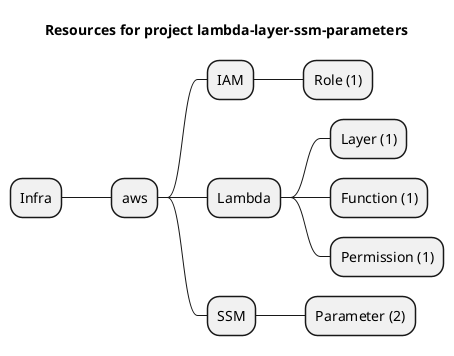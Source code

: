 @startmindmap
title Resources for project lambda-layer-ssm-parameters
skinparam monochrome true
+ Infra
++ aws
+++ IAM
++++ Role (1)
+++ Lambda
++++ Layer (1)
++++ Function (1)
++++ Permission (1)
+++ SSM
++++ Parameter (2)
@endmindmap